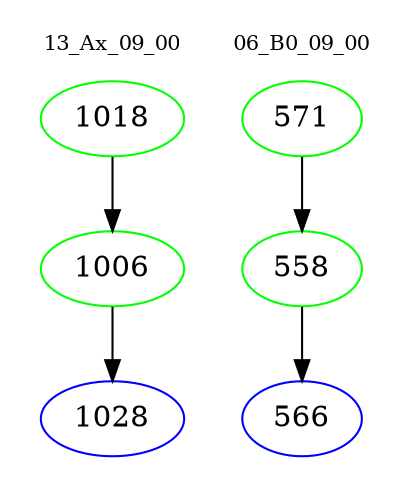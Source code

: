 digraph{
subgraph cluster_0 {
color = white
label = "13_Ax_09_00";
fontsize=10;
T0_1018 [label="1018", color="green"]
T0_1018 -> T0_1006 [color="black"]
T0_1006 [label="1006", color="green"]
T0_1006 -> T0_1028 [color="black"]
T0_1028 [label="1028", color="blue"]
}
subgraph cluster_1 {
color = white
label = "06_B0_09_00";
fontsize=10;
T1_571 [label="571", color="green"]
T1_571 -> T1_558 [color="black"]
T1_558 [label="558", color="green"]
T1_558 -> T1_566 [color="black"]
T1_566 [label="566", color="blue"]
}
}
